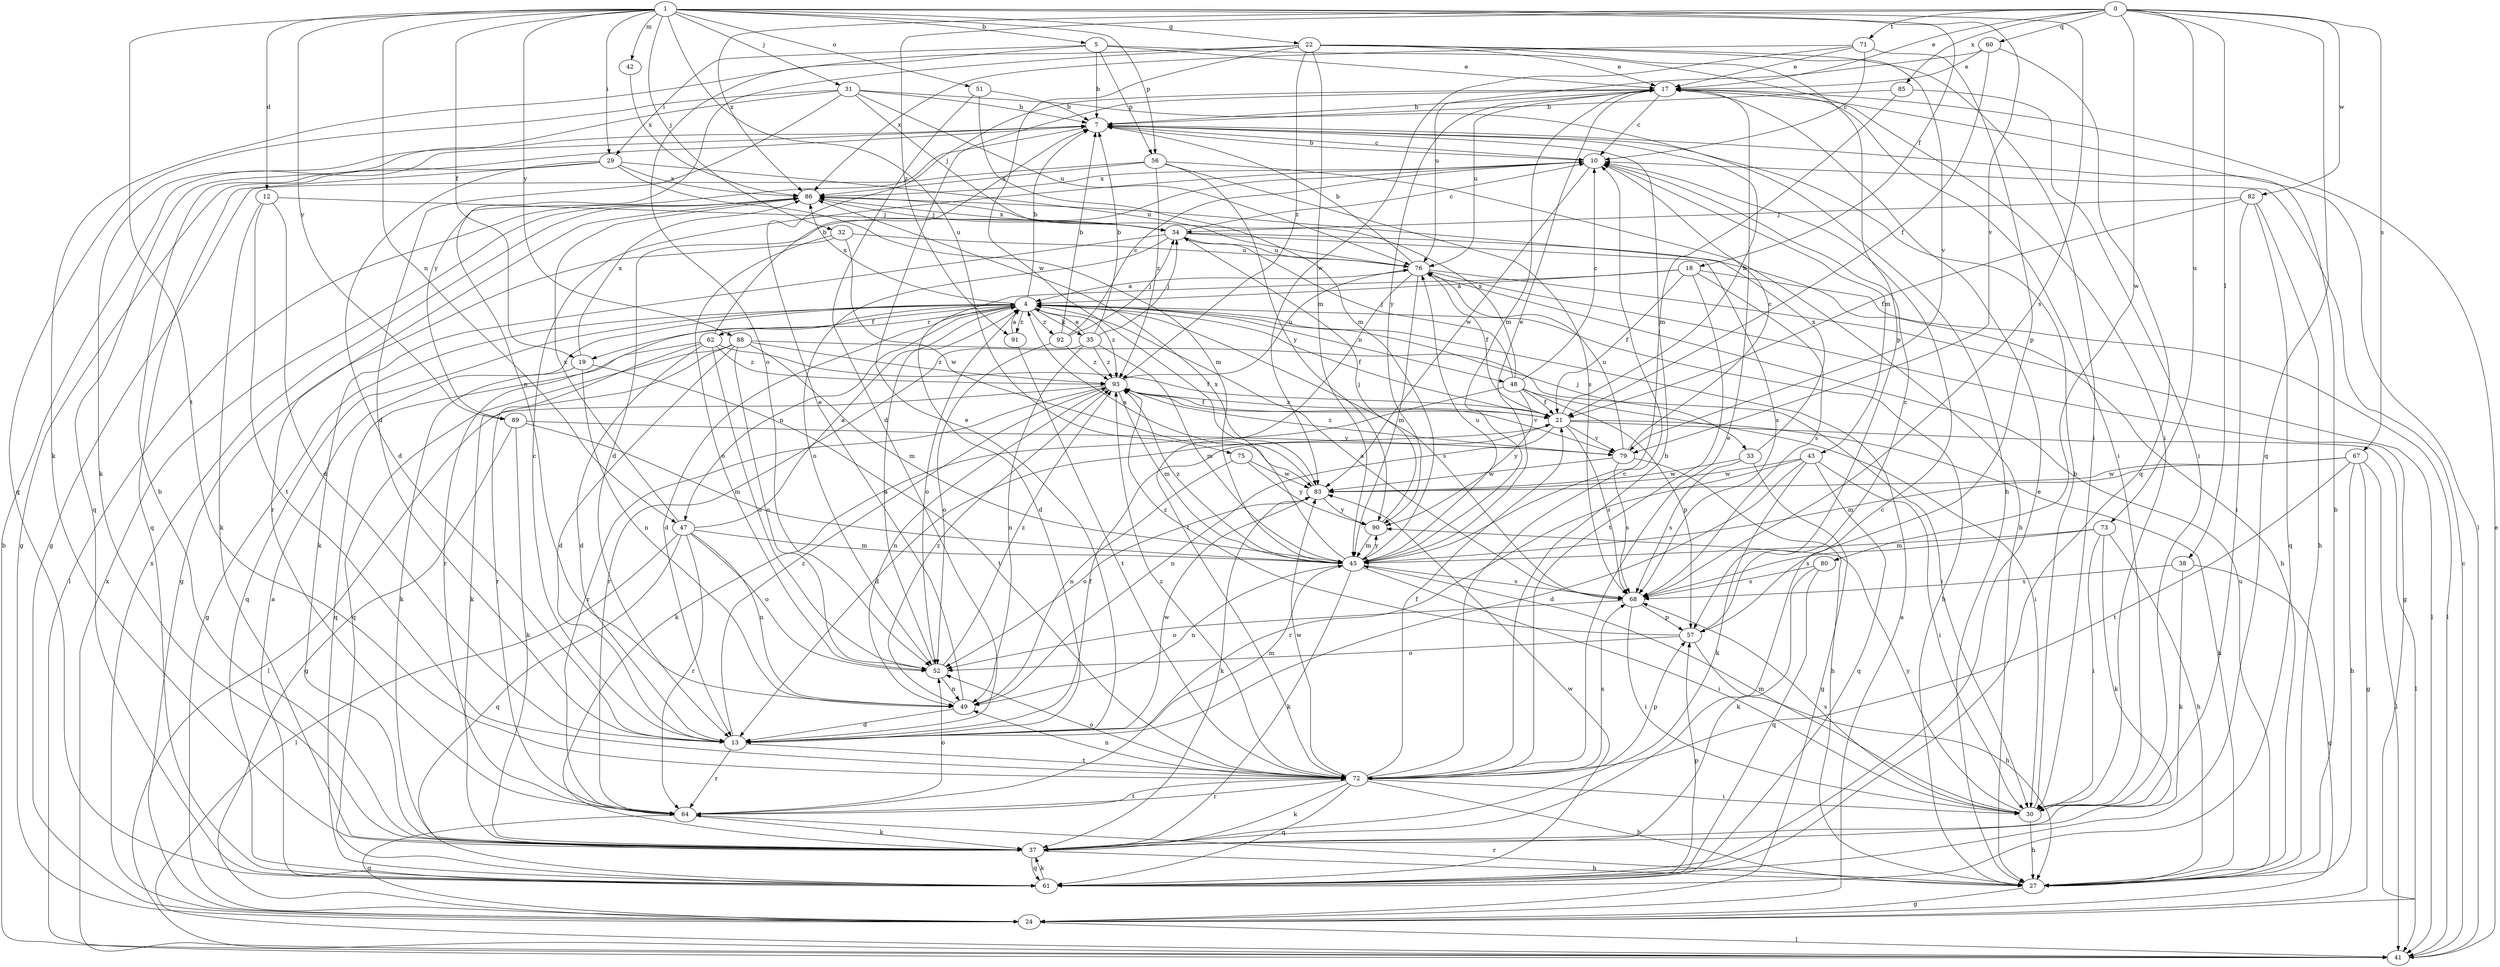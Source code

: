 strict digraph  {
0;
1;
4;
5;
7;
10;
12;
13;
17;
18;
19;
21;
22;
24;
27;
29;
30;
31;
32;
33;
34;
35;
37;
38;
41;
42;
43;
45;
47;
48;
49;
51;
52;
56;
57;
60;
61;
62;
64;
67;
68;
71;
72;
73;
75;
76;
79;
80;
82;
83;
85;
86;
88;
89;
90;
91;
92;
93;
0 -> 17  [label=e];
0 -> 38  [label=l];
0 -> 60  [label=q];
0 -> 61  [label=q];
0 -> 67  [label=s];
0 -> 71  [label=t];
0 -> 73  [label=u];
0 -> 80  [label=w];
0 -> 82  [label=w];
0 -> 85  [label=x];
0 -> 86  [label=x];
0 -> 91  [label=z];
1 -> 5  [label=b];
1 -> 12  [label=d];
1 -> 18  [label=f];
1 -> 19  [label=f];
1 -> 22  [label=g];
1 -> 29  [label=i];
1 -> 31  [label=j];
1 -> 32  [label=j];
1 -> 42  [label=m];
1 -> 47  [label=n];
1 -> 51  [label=o];
1 -> 56  [label=p];
1 -> 68  [label=s];
1 -> 72  [label=t];
1 -> 75  [label=u];
1 -> 79  [label=v];
1 -> 88  [label=y];
1 -> 89  [label=y];
4 -> 7  [label=b];
4 -> 13  [label=d];
4 -> 19  [label=f];
4 -> 21  [label=f];
4 -> 24  [label=g];
4 -> 27  [label=h];
4 -> 33  [label=j];
4 -> 35  [label=k];
4 -> 47  [label=n];
4 -> 48  [label=n];
4 -> 52  [label=o];
4 -> 61  [label=q];
4 -> 62  [label=r];
4 -> 64  [label=r];
4 -> 68  [label=s];
4 -> 86  [label=x];
4 -> 91  [label=z];
4 -> 92  [label=z];
4 -> 93  [label=z];
5 -> 7  [label=b];
5 -> 17  [label=e];
5 -> 29  [label=i];
5 -> 30  [label=i];
5 -> 52  [label=o];
5 -> 56  [label=p];
7 -> 10  [label=c];
7 -> 61  [label=q];
7 -> 89  [label=y];
10 -> 7  [label=b];
10 -> 13  [label=d];
10 -> 43  [label=m];
10 -> 83  [label=w];
10 -> 86  [label=x];
12 -> 13  [label=d];
12 -> 34  [label=j];
12 -> 37  [label=k];
12 -> 72  [label=t];
13 -> 10  [label=c];
13 -> 17  [label=e];
13 -> 21  [label=f];
13 -> 45  [label=m];
13 -> 64  [label=r];
13 -> 72  [label=t];
13 -> 83  [label=w];
13 -> 93  [label=z];
17 -> 7  [label=b];
17 -> 10  [label=c];
17 -> 30  [label=i];
17 -> 41  [label=l];
17 -> 45  [label=m];
17 -> 76  [label=u];
17 -> 90  [label=y];
18 -> 4  [label=a];
18 -> 13  [label=d];
18 -> 21  [label=f];
18 -> 41  [label=l];
18 -> 68  [label=s];
18 -> 72  [label=t];
19 -> 37  [label=k];
19 -> 49  [label=n];
19 -> 72  [label=t];
19 -> 86  [label=x];
21 -> 7  [label=b];
21 -> 13  [label=d];
21 -> 27  [label=h];
21 -> 41  [label=l];
21 -> 49  [label=n];
21 -> 68  [label=s];
21 -> 79  [label=v];
21 -> 93  [label=z];
22 -> 17  [label=e];
22 -> 30  [label=i];
22 -> 37  [label=k];
22 -> 45  [label=m];
22 -> 49  [label=n];
22 -> 57  [label=p];
22 -> 79  [label=v];
22 -> 83  [label=w];
22 -> 93  [label=z];
24 -> 4  [label=a];
24 -> 41  [label=l];
24 -> 86  [label=x];
27 -> 7  [label=b];
27 -> 24  [label=g];
27 -> 64  [label=r];
27 -> 76  [label=u];
29 -> 13  [label=d];
29 -> 24  [label=g];
29 -> 45  [label=m];
29 -> 61  [label=q];
29 -> 76  [label=u];
29 -> 86  [label=x];
30 -> 7  [label=b];
30 -> 27  [label=h];
30 -> 45  [label=m];
30 -> 68  [label=s];
30 -> 90  [label=y];
31 -> 7  [label=b];
31 -> 13  [label=d];
31 -> 27  [label=h];
31 -> 34  [label=j];
31 -> 37  [label=k];
31 -> 61  [label=q];
31 -> 76  [label=u];
32 -> 24  [label=g];
32 -> 52  [label=o];
32 -> 76  [label=u];
32 -> 83  [label=w];
33 -> 24  [label=g];
33 -> 68  [label=s];
33 -> 83  [label=w];
33 -> 86  [label=x];
34 -> 10  [label=c];
34 -> 27  [label=h];
34 -> 37  [label=k];
34 -> 52  [label=o];
34 -> 68  [label=s];
34 -> 76  [label=u];
34 -> 86  [label=x];
35 -> 4  [label=a];
35 -> 7  [label=b];
35 -> 34  [label=j];
35 -> 45  [label=m];
35 -> 49  [label=n];
35 -> 64  [label=r];
35 -> 93  [label=z];
37 -> 7  [label=b];
37 -> 10  [label=c];
37 -> 27  [label=h];
37 -> 61  [label=q];
38 -> 24  [label=g];
38 -> 37  [label=k];
38 -> 68  [label=s];
41 -> 7  [label=b];
41 -> 10  [label=c];
41 -> 17  [label=e];
41 -> 86  [label=x];
42 -> 86  [label=x];
43 -> 13  [label=d];
43 -> 30  [label=i];
43 -> 37  [label=k];
43 -> 61  [label=q];
43 -> 64  [label=r];
43 -> 83  [label=w];
45 -> 17  [label=e];
45 -> 30  [label=i];
45 -> 37  [label=k];
45 -> 49  [label=n];
45 -> 68  [label=s];
45 -> 76  [label=u];
45 -> 86  [label=x];
45 -> 90  [label=y];
45 -> 93  [label=z];
47 -> 4  [label=a];
47 -> 41  [label=l];
47 -> 45  [label=m];
47 -> 49  [label=n];
47 -> 52  [label=o];
47 -> 61  [label=q];
47 -> 64  [label=r];
47 -> 86  [label=x];
48 -> 10  [label=c];
48 -> 21  [label=f];
48 -> 30  [label=i];
48 -> 34  [label=j];
48 -> 37  [label=k];
48 -> 57  [label=p];
48 -> 86  [label=x];
48 -> 90  [label=y];
49 -> 13  [label=d];
49 -> 17  [label=e];
49 -> 93  [label=z];
51 -> 7  [label=b];
51 -> 13  [label=d];
51 -> 45  [label=m];
52 -> 4  [label=a];
52 -> 49  [label=n];
52 -> 93  [label=z];
56 -> 24  [label=g];
56 -> 27  [label=h];
56 -> 68  [label=s];
56 -> 86  [label=x];
56 -> 90  [label=y];
56 -> 93  [label=z];
57 -> 10  [label=c];
57 -> 27  [label=h];
57 -> 52  [label=o];
57 -> 93  [label=z];
60 -> 17  [label=e];
60 -> 21  [label=f];
60 -> 61  [label=q];
60 -> 76  [label=u];
61 -> 4  [label=a];
61 -> 17  [label=e];
61 -> 37  [label=k];
61 -> 57  [label=p];
61 -> 83  [label=w];
62 -> 7  [label=b];
62 -> 13  [label=d];
62 -> 21  [label=f];
62 -> 52  [label=o];
62 -> 61  [label=q];
62 -> 64  [label=r];
62 -> 93  [label=z];
64 -> 24  [label=g];
64 -> 37  [label=k];
64 -> 52  [label=o];
64 -> 72  [label=t];
67 -> 24  [label=g];
67 -> 27  [label=h];
67 -> 41  [label=l];
67 -> 45  [label=m];
67 -> 72  [label=t];
67 -> 83  [label=w];
68 -> 4  [label=a];
68 -> 30  [label=i];
68 -> 52  [label=o];
68 -> 57  [label=p];
71 -> 10  [label=c];
71 -> 17  [label=e];
71 -> 57  [label=p];
71 -> 83  [label=w];
71 -> 86  [label=x];
72 -> 7  [label=b];
72 -> 10  [label=c];
72 -> 17  [label=e];
72 -> 21  [label=f];
72 -> 27  [label=h];
72 -> 30  [label=i];
72 -> 37  [label=k];
72 -> 49  [label=n];
72 -> 52  [label=o];
72 -> 57  [label=p];
72 -> 61  [label=q];
72 -> 64  [label=r];
72 -> 68  [label=s];
72 -> 83  [label=w];
72 -> 93  [label=z];
73 -> 27  [label=h];
73 -> 30  [label=i];
73 -> 37  [label=k];
73 -> 45  [label=m];
73 -> 68  [label=s];
75 -> 49  [label=n];
75 -> 83  [label=w];
75 -> 90  [label=y];
76 -> 4  [label=a];
76 -> 7  [label=b];
76 -> 21  [label=f];
76 -> 24  [label=g];
76 -> 41  [label=l];
76 -> 45  [label=m];
76 -> 72  [label=t];
79 -> 10  [label=c];
79 -> 27  [label=h];
79 -> 68  [label=s];
79 -> 76  [label=u];
79 -> 83  [label=w];
79 -> 93  [label=z];
80 -> 37  [label=k];
80 -> 61  [label=q];
80 -> 68  [label=s];
82 -> 21  [label=f];
82 -> 27  [label=h];
82 -> 30  [label=i];
82 -> 34  [label=j];
82 -> 61  [label=q];
83 -> 4  [label=a];
83 -> 37  [label=k];
83 -> 52  [label=o];
83 -> 90  [label=y];
85 -> 7  [label=b];
85 -> 30  [label=i];
85 -> 45  [label=m];
86 -> 34  [label=j];
86 -> 41  [label=l];
86 -> 64  [label=r];
88 -> 13  [label=d];
88 -> 30  [label=i];
88 -> 37  [label=k];
88 -> 45  [label=m];
88 -> 52  [label=o];
88 -> 61  [label=q];
88 -> 93  [label=z];
89 -> 24  [label=g];
89 -> 37  [label=k];
89 -> 45  [label=m];
89 -> 79  [label=v];
90 -> 34  [label=j];
90 -> 45  [label=m];
91 -> 4  [label=a];
91 -> 72  [label=t];
92 -> 7  [label=b];
92 -> 10  [label=c];
92 -> 34  [label=j];
92 -> 52  [label=o];
92 -> 93  [label=z];
93 -> 21  [label=f];
93 -> 41  [label=l];
93 -> 45  [label=m];
93 -> 49  [label=n];
93 -> 64  [label=r];
93 -> 76  [label=u];
93 -> 79  [label=v];
}
